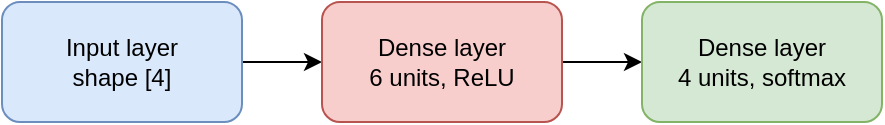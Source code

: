 <mxfile version="21.2.1" type="device">
  <diagram name="Page-1" id="33VfIhm8I_YYfF1pPIE8">
    <mxGraphModel dx="757" dy="814" grid="1" gridSize="10" guides="1" tooltips="1" connect="1" arrows="1" fold="1" page="1" pageScale="1" pageWidth="500" pageHeight="100" math="1" shadow="0">
      <root>
        <mxCell id="0" />
        <mxCell id="1" parent="0" />
        <mxCell id="gn8eFaFEJSFQ9ATGo4QE-5" style="edgeStyle=orthogonalEdgeStyle;rounded=0;orthogonalLoop=1;jettySize=auto;html=1;" edge="1" parent="1" source="gn8eFaFEJSFQ9ATGo4QE-1" target="gn8eFaFEJSFQ9ATGo4QE-3">
          <mxGeometry relative="1" as="geometry" />
        </mxCell>
        <mxCell id="gn8eFaFEJSFQ9ATGo4QE-1" value="Input layer&lt;br&gt;shape [4]" style="rounded=1;whiteSpace=wrap;html=1;fillColor=#dae8fc;strokeColor=#6c8ebf;" vertex="1" parent="1">
          <mxGeometry x="30" y="20" width="120" height="60" as="geometry" />
        </mxCell>
        <mxCell id="gn8eFaFEJSFQ9ATGo4QE-6" style="edgeStyle=orthogonalEdgeStyle;rounded=0;orthogonalLoop=1;jettySize=auto;html=1;" edge="1" parent="1" source="gn8eFaFEJSFQ9ATGo4QE-3" target="gn8eFaFEJSFQ9ATGo4QE-4">
          <mxGeometry relative="1" as="geometry" />
        </mxCell>
        <mxCell id="gn8eFaFEJSFQ9ATGo4QE-3" value="Dense layer&lt;br&gt;6 units, ReLU" style="rounded=1;whiteSpace=wrap;html=1;fillColor=#f8cecc;strokeColor=#b85450;" vertex="1" parent="1">
          <mxGeometry x="190" y="20" width="120" height="60" as="geometry" />
        </mxCell>
        <mxCell id="gn8eFaFEJSFQ9ATGo4QE-4" value="Dense layer&lt;br&gt;4 units, softmax" style="rounded=1;whiteSpace=wrap;html=1;fillColor=#d5e8d4;strokeColor=#82b366;" vertex="1" parent="1">
          <mxGeometry x="350" y="20" width="120" height="60" as="geometry" />
        </mxCell>
      </root>
    </mxGraphModel>
  </diagram>
</mxfile>
